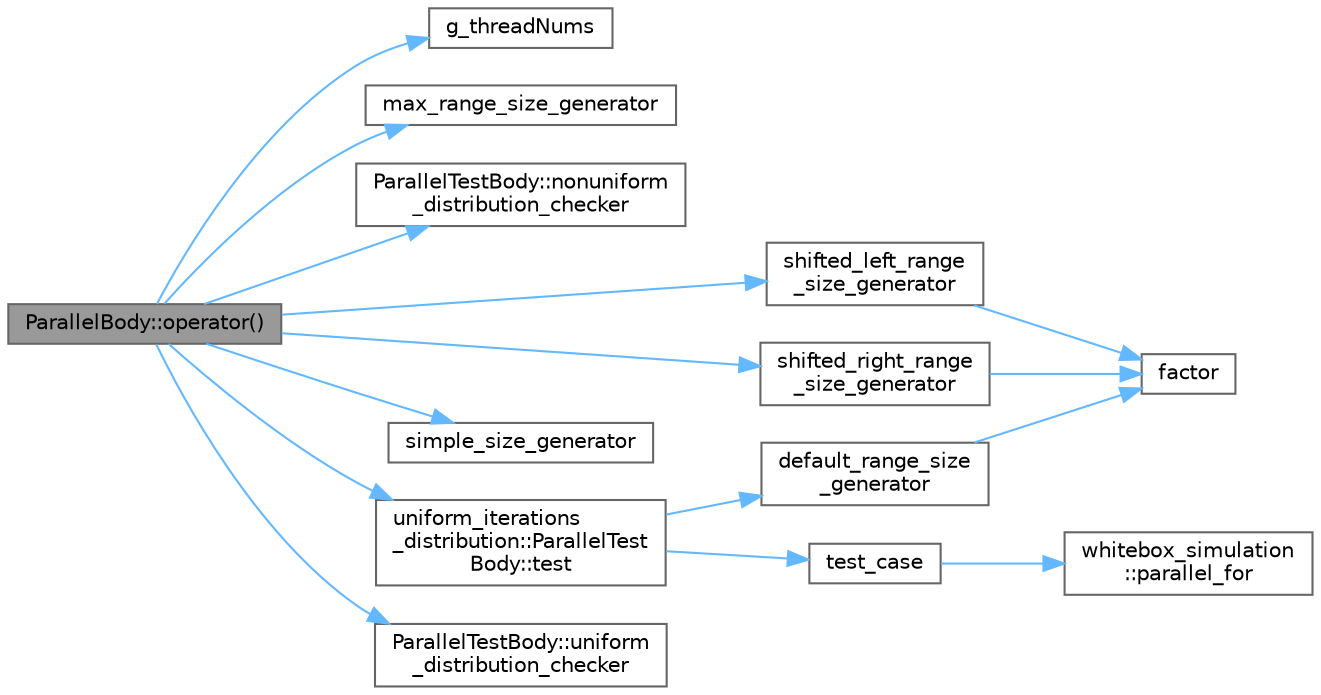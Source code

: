 digraph "ParallelBody::operator()"
{
 // LATEX_PDF_SIZE
  bgcolor="transparent";
  edge [fontname=Helvetica,fontsize=10,labelfontname=Helvetica,labelfontsize=10];
  node [fontname=Helvetica,fontsize=10,shape=box,height=0.2,width=0.4];
  rankdir="LR";
  Node1 [id="Node000001",label="ParallelBody::operator()",height=0.2,width=0.4,color="gray40", fillcolor="grey60", style="filled", fontcolor="black",tooltip=" "];
  Node1 -> Node2 [id="edge1_Node000001_Node000002",color="steelblue1",style="solid",tooltip=" "];
  Node2 [id="Node000002",label="g_threadNums",height=0.2,width=0.4,color="grey40", fillcolor="white", style="filled",URL="$test__partitioner__whitebox_8h.html#a77c7fe980c452d5f375478989f5ec3c3",tooltip=" "];
  Node1 -> Node3 [id="edge2_Node000001_Node000003",color="steelblue1",style="solid",tooltip=" "];
  Node3 [id="Node000003",label="max_range_size_generator",height=0.2,width=0.4,color="grey40", fillcolor="white", style="filled",URL="$test__partitioner__whitebox_8h.html#a2d07a090cb8c2571a7cd952eb2709e3d",tooltip=" "];
  Node1 -> Node4 [id="edge3_Node000001_Node000004",color="steelblue1",style="solid",tooltip=" "];
  Node4 [id="Node000004",label="ParallelTestBody::nonuniform\l_distribution_checker",height=0.2,width=0.4,color="grey40", fillcolor="white", style="filled",URL="$class_parallel_test_body.html#a660d88ff72f74651c09f4fa7119e23d8",tooltip=" "];
  Node1 -> Node5 [id="edge4_Node000001_Node000005",color="steelblue1",style="solid",tooltip=" "];
  Node5 [id="Node000005",label="shifted_left_range\l_size_generator",height=0.2,width=0.4,color="grey40", fillcolor="white", style="filled",URL="$test__partitioner__whitebox_8h.html#abae290ab8b5c720003aec706da8a1c09",tooltip=" "];
  Node5 -> Node6 [id="edge5_Node000005_Node000006",color="steelblue1",style="solid",tooltip=" "];
  Node6 [id="Node000006",label="factor",height=0.2,width=0.4,color="grey40", fillcolor="white", style="filled",URL="$fft_8c.html#a13b942e46c2348d4cfe7bced3e905d1d",tooltip=" "];
  Node1 -> Node7 [id="edge6_Node000001_Node000007",color="steelblue1",style="solid",tooltip=" "];
  Node7 [id="Node000007",label="shifted_right_range\l_size_generator",height=0.2,width=0.4,color="grey40", fillcolor="white", style="filled",URL="$test__partitioner__whitebox_8h.html#af08a0de40e95049b0e0adfa1b0065d4b",tooltip=" "];
  Node7 -> Node6 [id="edge7_Node000007_Node000006",color="steelblue1",style="solid",tooltip=" "];
  Node1 -> Node8 [id="edge8_Node000001_Node000008",color="steelblue1",style="solid",tooltip=" "];
  Node8 [id="Node000008",label="simple_size_generator",height=0.2,width=0.4,color="grey40", fillcolor="white", style="filled",URL="$test__partitioner__whitebox_8h.html#afad83a49bae96159ccc1e5aa75d0011b",tooltip=" "];
  Node1 -> Node9 [id="edge9_Node000001_Node000009",color="steelblue1",style="solid",tooltip=" "];
  Node9 [id="Node000009",label="uniform_iterations\l_distribution::ParallelTest\lBody::test",height=0.2,width=0.4,color="grey40", fillcolor="white", style="filled",URL="$classuniform__iterations__distribution_1_1_parallel_test_body.html#a6dbe514ad14814b31f3c331b376cbb29",tooltip=" "];
  Node9 -> Node10 [id="edge10_Node000009_Node000010",color="steelblue1",style="solid",tooltip=" "];
  Node10 [id="Node000010",label="default_range_size\l_generator",height=0.2,width=0.4,color="grey40", fillcolor="white", style="filled",URL="$test__partitioner__whitebox_8h.html#a450e9e5a2a9ee276c2a4dcb0777ef2ed",tooltip=" "];
  Node10 -> Node6 [id="edge11_Node000010_Node000006",color="steelblue1",style="solid",tooltip=" "];
  Node9 -> Node11 [id="edge12_Node000009_Node000011",color="steelblue1",style="solid",tooltip=" "];
  Node11 [id="Node000011",label="test_case",height=0.2,width=0.4,color="grey40", fillcolor="white", style="filled",URL="$test__partitioner__whitebox_8h.html#a29e4ee00a1f993ba09a85ec5438d189d",tooltip=" "];
  Node11 -> Node12 [id="edge13_Node000011_Node000012",color="steelblue1",style="solid",tooltip=" "];
  Node12 [id="Node000012",label="whitebox_simulation\l::parallel_for",height=0.2,width=0.4,color="grey40", fillcolor="white", style="filled",URL="$namespacewhitebox__simulation.html#aa4f3e6e60e4c0db1a731c19cae950cdb",tooltip=" "];
  Node1 -> Node13 [id="edge14_Node000001_Node000013",color="steelblue1",style="solid",tooltip=" "];
  Node13 [id="Node000013",label="ParallelTestBody::uniform\l_distribution_checker",height=0.2,width=0.4,color="grey40", fillcolor="white", style="filled",URL="$class_parallel_test_body.html#a34ca48615f37acc74a834dfe4d5d9a7f",tooltip=" "];
}
